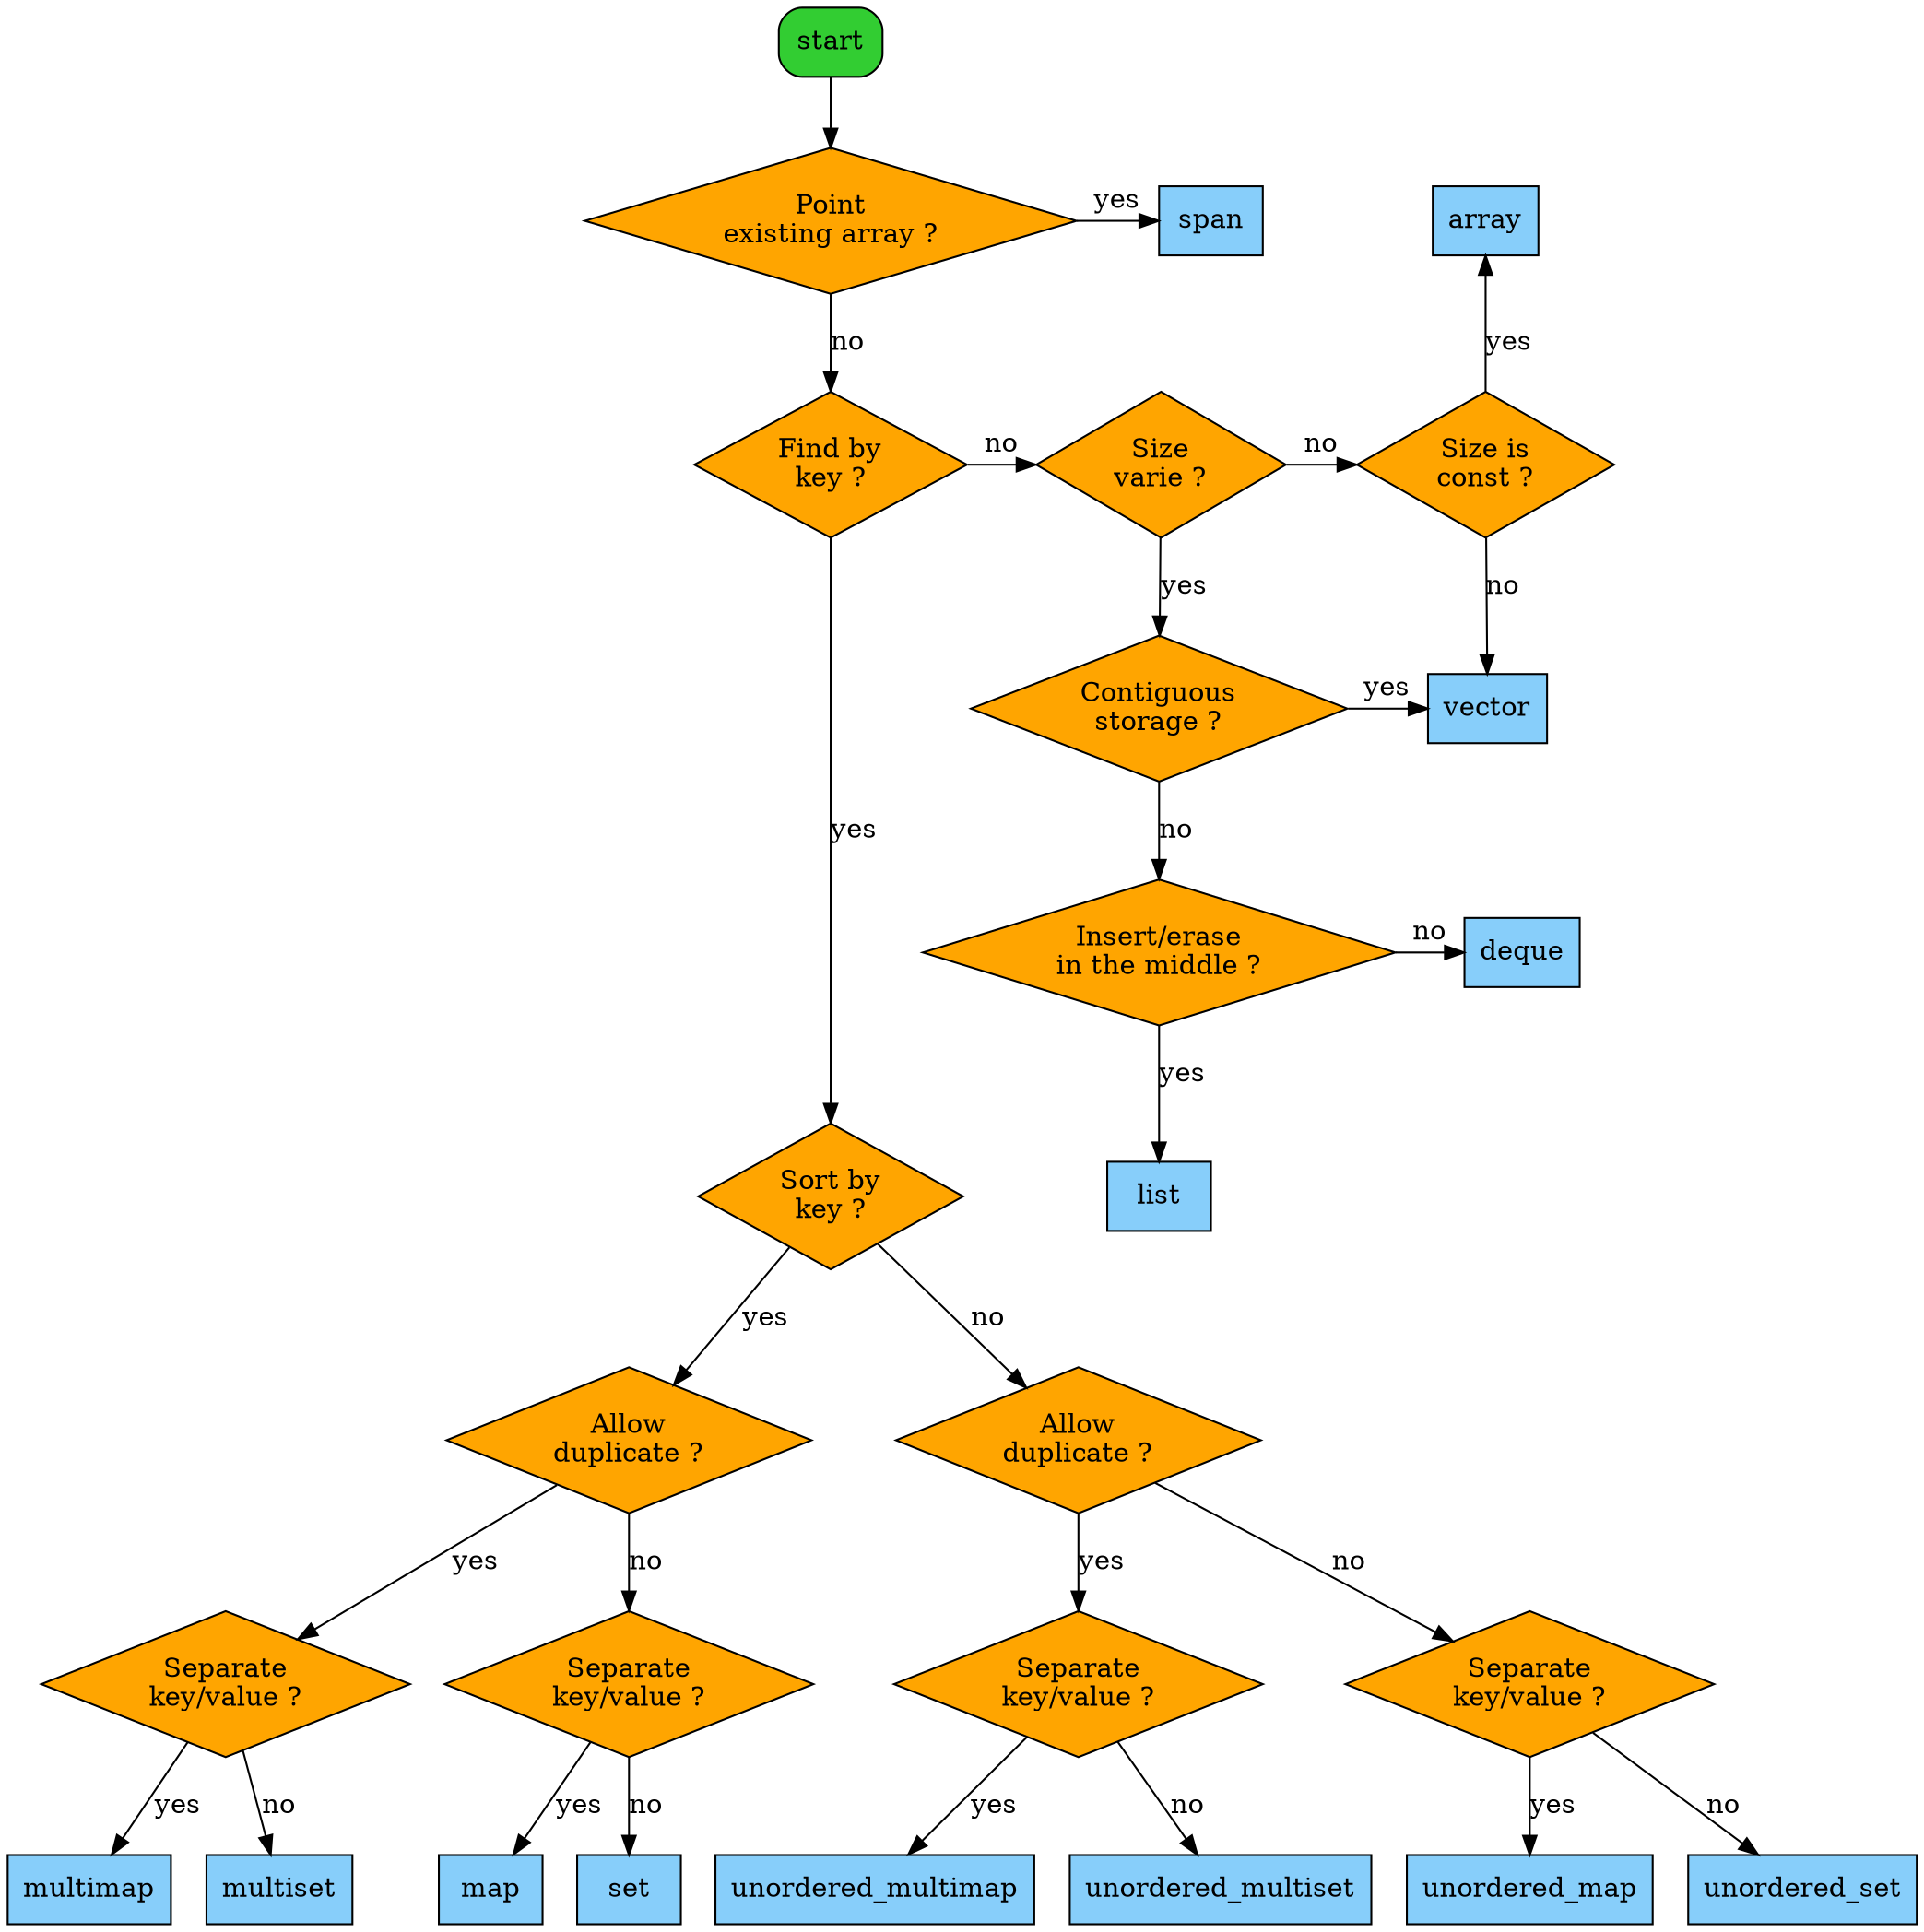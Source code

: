 digraph G {
    start[shape=box, style="rounded,filled", fillcolor=limegreen];
    
    //{rank = same; fbk; pea; start; sv; sc; array;}
    {rank = same; pea; span; array}
    pea[shape=diamond, label="Point\nexisting array ?", style=filled, fillcolor=orange]
    
    //{rank = same; fbk; sbk;}
    fbk[shape=diamond, label="Find by\nkey ?", style=filled, fillcolor=orange];
    
    {rank = same; sbk; list;}
    sbk[shape=diamond, label="Sort by\nkey ?", style=filled, fillcolor=orange];
    
    {rank = same; ncs; vector;}
    ncs[shape=diamond, label="Contiguous\nstorage ?", style=filled, fillcolor=orange];
    
    {rank = same; fbk; sv; sc}
    sv[shape=diamond, label="Size\nvarie ?", style=filled, fillcolor=orange];
    sc[shape=diamond, label="Size is\nconst ?", style=filled, fillcolor=orange];
    
    {rank = same; ieim; deque;}
    ieim[shape=diamond, label="Insert/erase\nin the middle ?", style=filled, fillcolor=orange];
    
    ad1[shape=diamond, label="Allow\nduplicate ?", style=filled, fillcolor=orange];
    ad2[shape=diamond, label="Allow\nduplicate ?", style=filled, fillcolor=orange];
    skv11[shape=diamond, label="Separate\nkey/value ?", style=filled, fillcolor=orange];
    skv12[shape=diamond, label="Separate\nkey/value ?", style=filled, fillcolor=orange];
    skv21[shape=diamond, label="Separate\nkey/value ?", style=filled, fillcolor=orange];
    skv22[shape=diamond, label="Separate\nkey/value ?", style=filled, fillcolor=orange];
    
    ad1 -> skv11[label="yes"];
    ad1 -> skv12[label="no"];
    ad2 -> skv21[label="yes"];
    ad2 -> skv22[label="no"];
    
    skv11 -> multimap[label="yes"];
    skv11 -> multiset[label="no"];
    skv12 -> map[label="yes"];
    skv12 -> set[label="no"];
    skv21 -> unordered_multimap[label="yes"];
    skv21 -> unordered_multiset[label="no"];
    skv22 -> unordered_map[label="yes"];
    skv22 -> unordered_set[label="no"];
    
    vector[shape=box, style=filled, fillcolor=lightskyblue];
    array[shape=box, style=filled, fillcolor=lightskyblue];
    list[shape=box, style=filled, fillcolor=lightskyblue];
    deque[shape=box, style=filled, fillcolor=lightskyblue];
    span[shape=box, style=filled, fillcolor=lightskyblue];
    map[shape=box, style=filled, fillcolor=lightskyblue];
    set[shape=box, style=filled, fillcolor=lightskyblue];
    multimap[shape=box, style=filled, fillcolor=lightskyblue];
    multiset[shape=box, style=filled, fillcolor=lightskyblue];
    unordered_map[shape=box, style=filled, fillcolor=lightskyblue];
    unordered_set[shape=box, style=filled, fillcolor=lightskyblue];
    unordered_multimap[shape=box, style=filled, fillcolor=lightskyblue];
    unordered_multiset[shape=box, style=filled, fillcolor=lightskyblue];
    
    start -> pea;
    
    pea -> span[label="yes"];
    pea -> fbk[label="no"];
    
    fbk -> sbk[label="yes"];
    fbk -> sv[label="no"];
    
    sv -> ncs[label="yes"];
    sv -> sc[label="no"];
    
    ncs -> vector[label="yes"];
    ncs -> ieim[label="no"];
    
    ieim -> list[label="yes"];
    ieim -> deque[label="no"];
    
    sc -> array[label="yes"];
    sc -> vector[label="no"];
    
    sbk -> ad1[label="yes"];
    sbk -> ad2[label="no"];
}
